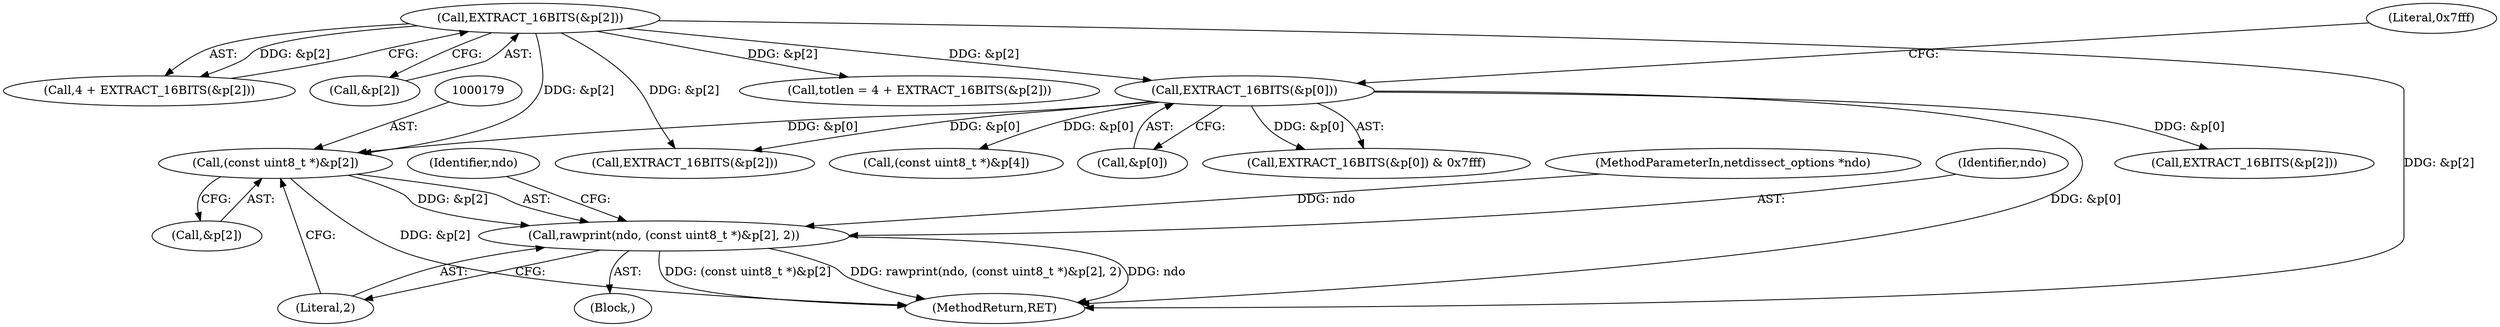 digraph "0_tcpdump_e0a5a02b0fc1900a69d6c37ed0aab36fb8494e6d@pointer" {
"1000178" [label="(Call,(const uint8_t *)&p[2])"];
"1000148" [label="(Call,EXTRACT_16BITS(&p[0]))"];
"1000121" [label="(Call,EXTRACT_16BITS(&p[2]))"];
"1000176" [label="(Call,rawprint(ndo, (const uint8_t *)&p[2], 2))"];
"1000205" [label="(Call,EXTRACT_16BITS(&p[2]))"];
"1000122" [label="(Call,&p[2])"];
"1000117" [label="(Call,totlen = 4 + EXTRACT_16BITS(&p[2]))"];
"1000178" [label="(Call,(const uint8_t *)&p[2])"];
"1000101" [label="(MethodParameterIn,netdissect_options *ndo)"];
"1000119" [label="(Call,4 + EXTRACT_16BITS(&p[2]))"];
"1000199" [label="(Call,(const uint8_t *)&p[4])"];
"1000192" [label="(Call,EXTRACT_16BITS(&p[2]))"];
"1000177" [label="(Identifier,ndo)"];
"1000176" [label="(Call,rawprint(ndo, (const uint8_t *)&p[2], 2))"];
"1000180" [label="(Call,&p[2])"];
"1000153" [label="(Literal,0x7fff)"];
"1000212" [label="(Identifier,ndo)"];
"1000184" [label="(Literal,2)"];
"1000166" [label="(Block,)"];
"1000121" [label="(Call,EXTRACT_16BITS(&p[2]))"];
"1000218" [label="(MethodReturn,RET)"];
"1000147" [label="(Call,EXTRACT_16BITS(&p[0]) & 0x7fff)"];
"1000148" [label="(Call,EXTRACT_16BITS(&p[0]))"];
"1000149" [label="(Call,&p[0])"];
"1000178" -> "1000176"  [label="AST: "];
"1000178" -> "1000180"  [label="CFG: "];
"1000179" -> "1000178"  [label="AST: "];
"1000180" -> "1000178"  [label="AST: "];
"1000184" -> "1000178"  [label="CFG: "];
"1000178" -> "1000218"  [label="DDG: &p[2]"];
"1000178" -> "1000176"  [label="DDG: &p[2]"];
"1000148" -> "1000178"  [label="DDG: &p[0]"];
"1000121" -> "1000178"  [label="DDG: &p[2]"];
"1000148" -> "1000147"  [label="AST: "];
"1000148" -> "1000149"  [label="CFG: "];
"1000149" -> "1000148"  [label="AST: "];
"1000153" -> "1000148"  [label="CFG: "];
"1000148" -> "1000218"  [label="DDG: &p[0]"];
"1000148" -> "1000147"  [label="DDG: &p[0]"];
"1000121" -> "1000148"  [label="DDG: &p[2]"];
"1000148" -> "1000192"  [label="DDG: &p[0]"];
"1000148" -> "1000199"  [label="DDG: &p[0]"];
"1000148" -> "1000205"  [label="DDG: &p[0]"];
"1000121" -> "1000119"  [label="AST: "];
"1000121" -> "1000122"  [label="CFG: "];
"1000122" -> "1000121"  [label="AST: "];
"1000119" -> "1000121"  [label="CFG: "];
"1000121" -> "1000218"  [label="DDG: &p[2]"];
"1000121" -> "1000117"  [label="DDG: &p[2]"];
"1000121" -> "1000119"  [label="DDG: &p[2]"];
"1000121" -> "1000192"  [label="DDG: &p[2]"];
"1000176" -> "1000166"  [label="AST: "];
"1000176" -> "1000184"  [label="CFG: "];
"1000177" -> "1000176"  [label="AST: "];
"1000184" -> "1000176"  [label="AST: "];
"1000212" -> "1000176"  [label="CFG: "];
"1000176" -> "1000218"  [label="DDG: (const uint8_t *)&p[2]"];
"1000176" -> "1000218"  [label="DDG: rawprint(ndo, (const uint8_t *)&p[2], 2)"];
"1000176" -> "1000218"  [label="DDG: ndo"];
"1000101" -> "1000176"  [label="DDG: ndo"];
}
